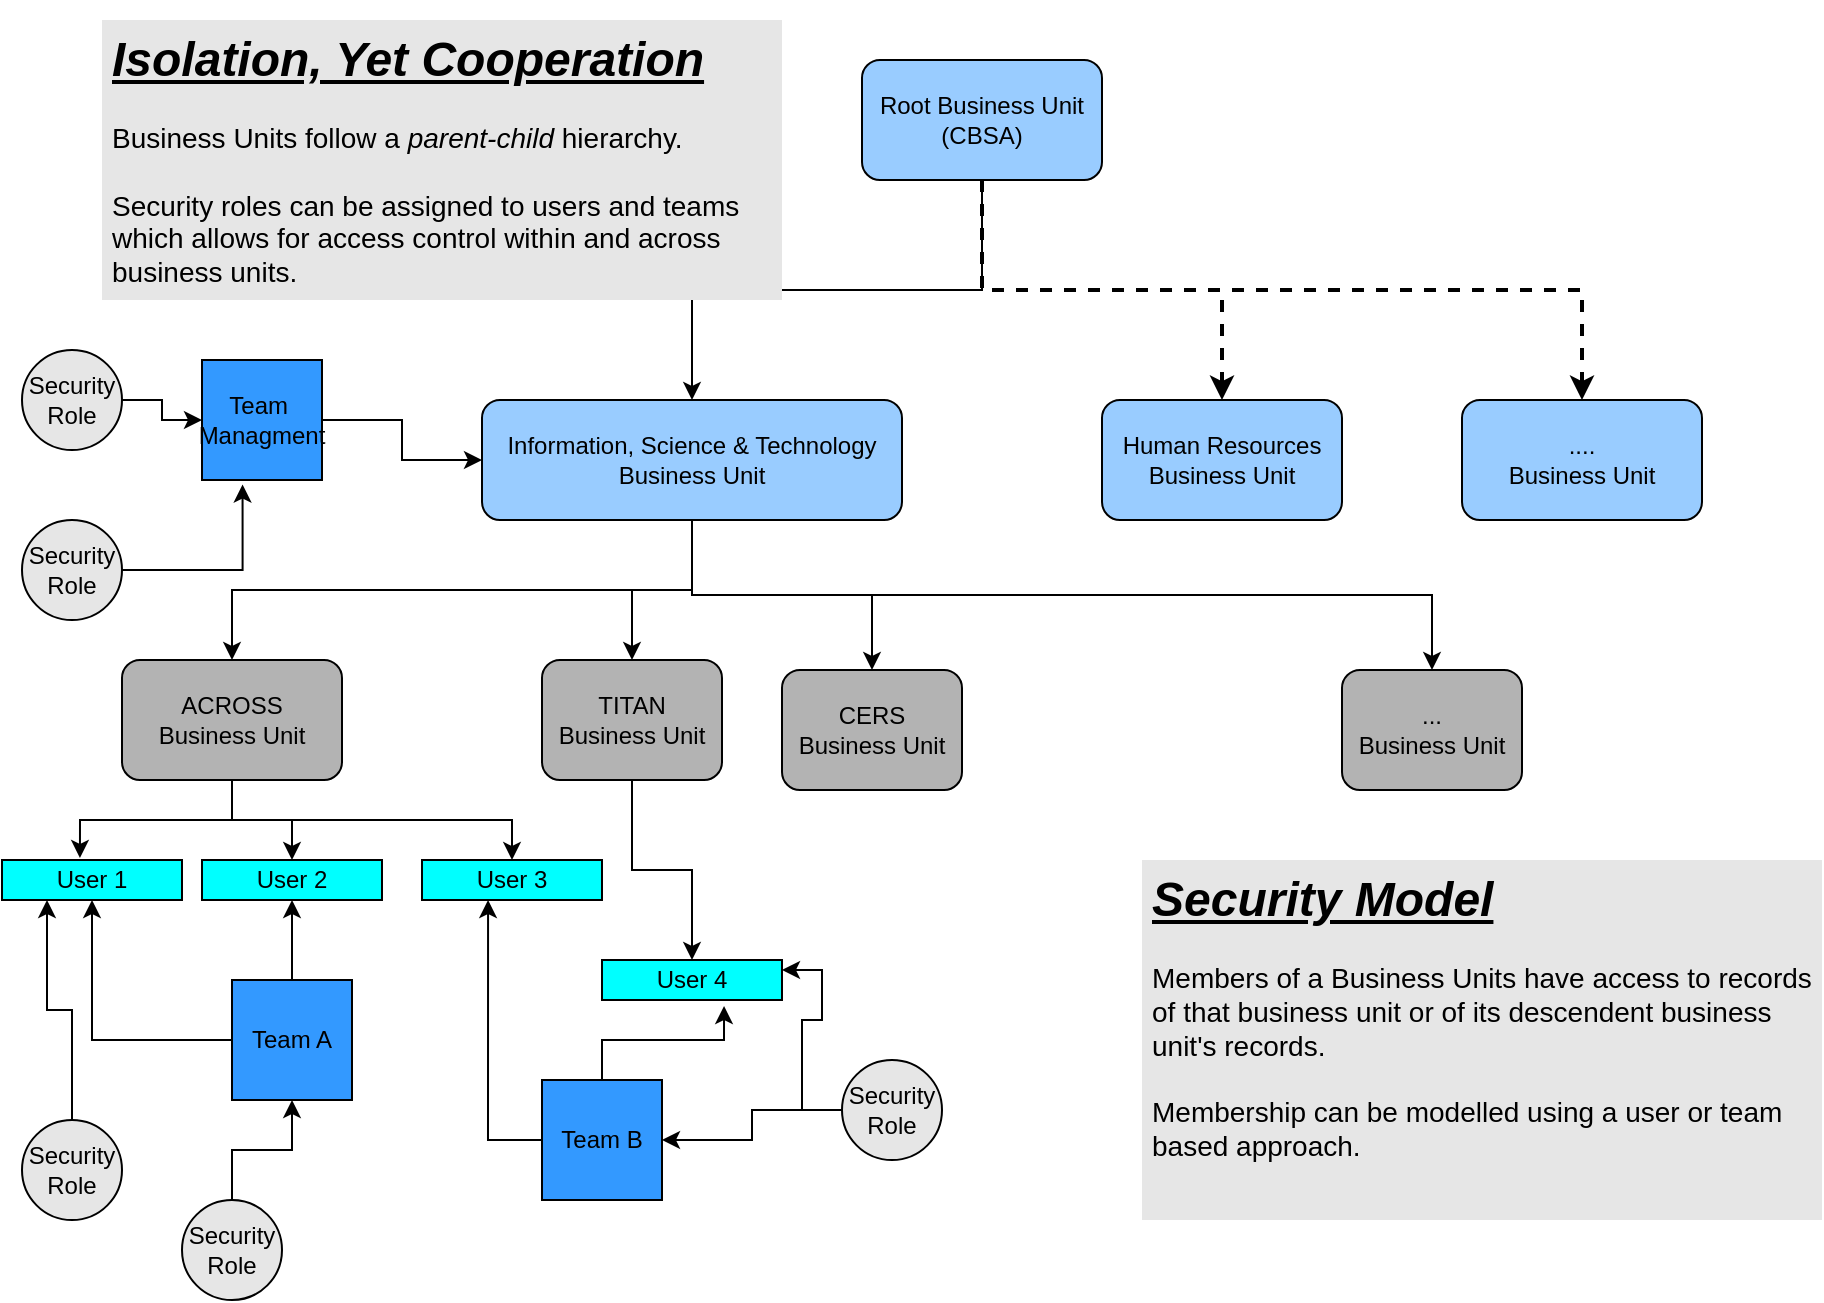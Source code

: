 <mxfile version="14.9.2" type="device"><diagram id="deQcQohj5ySMUkfJ3E9W" name="Page-1"><mxGraphModel dx="1117" dy="876" grid="1" gridSize="10" guides="1" tooltips="1" connect="1" arrows="1" fold="1" page="1" pageScale="1" pageWidth="1100" pageHeight="850" math="0" shadow="0"><root><mxCell id="0"/><mxCell id="1" parent="0"/><mxCell id="hKVff-D0VPlEuj5prb9T-4" value="" style="edgeStyle=orthogonalEdgeStyle;rounded=0;orthogonalLoop=1;jettySize=auto;html=1;fillColor=#CCCCCC;" edge="1" parent="1" source="hKVff-D0VPlEuj5prb9T-1" target="hKVff-D0VPlEuj5prb9T-3"><mxGeometry relative="1" as="geometry"/></mxCell><mxCell id="hKVff-D0VPlEuj5prb9T-6" value="" style="edgeStyle=orthogonalEdgeStyle;rounded=0;orthogonalLoop=1;jettySize=auto;html=1;dashed=1;strokeWidth=2;fillColor=#CCCCCC;" edge="1" parent="1" source="hKVff-D0VPlEuj5prb9T-1" target="hKVff-D0VPlEuj5prb9T-5"><mxGeometry relative="1" as="geometry"/></mxCell><mxCell id="hKVff-D0VPlEuj5prb9T-8" value="" style="edgeStyle=orthogonalEdgeStyle;rounded=0;orthogonalLoop=1;jettySize=auto;html=1;dashed=1;strokeWidth=2;exitX=0.5;exitY=1;exitDx=0;exitDy=0;fillColor=#CCCCCC;" edge="1" parent="1" source="hKVff-D0VPlEuj5prb9T-1" target="hKVff-D0VPlEuj5prb9T-7"><mxGeometry relative="1" as="geometry"/></mxCell><mxCell id="hKVff-D0VPlEuj5prb9T-1" value="Root Business Unit&lt;br&gt;(CBSA)" style="rounded=1;whiteSpace=wrap;html=1;fillColor=#99CCFF;" vertex="1" parent="1"><mxGeometry x="450" y="60" width="120" height="60" as="geometry"/></mxCell><mxCell id="hKVff-D0VPlEuj5prb9T-10" value="" style="edgeStyle=orthogonalEdgeStyle;rounded=0;orthogonalLoop=1;jettySize=auto;html=1;strokeWidth=1;exitX=0.5;exitY=1;exitDx=0;exitDy=0;fillColor=#CCCCCC;" edge="1" parent="1" source="hKVff-D0VPlEuj5prb9T-3" target="hKVff-D0VPlEuj5prb9T-9"><mxGeometry relative="1" as="geometry"/></mxCell><mxCell id="hKVff-D0VPlEuj5prb9T-12" value="" style="edgeStyle=orthogonalEdgeStyle;rounded=0;orthogonalLoop=1;jettySize=auto;html=1;strokeWidth=1;fillColor=#CCCCCC;" edge="1" parent="1" source="hKVff-D0VPlEuj5prb9T-3" target="hKVff-D0VPlEuj5prb9T-11"><mxGeometry relative="1" as="geometry"/></mxCell><mxCell id="hKVff-D0VPlEuj5prb9T-14" style="edgeStyle=orthogonalEdgeStyle;rounded=0;orthogonalLoop=1;jettySize=auto;html=1;entryX=0.5;entryY=0;entryDx=0;entryDy=0;strokeWidth=1;fillColor=#CCCCCC;" edge="1" parent="1" source="hKVff-D0VPlEuj5prb9T-3" target="hKVff-D0VPlEuj5prb9T-13"><mxGeometry relative="1" as="geometry"/></mxCell><mxCell id="hKVff-D0VPlEuj5prb9T-16" style="edgeStyle=orthogonalEdgeStyle;rounded=0;orthogonalLoop=1;jettySize=auto;html=1;strokeWidth=1;exitX=0.5;exitY=1;exitDx=0;exitDy=0;fillColor=#CCCCCC;" edge="1" parent="1" source="hKVff-D0VPlEuj5prb9T-3" target="hKVff-D0VPlEuj5prb9T-15"><mxGeometry relative="1" as="geometry"/></mxCell><mxCell id="hKVff-D0VPlEuj5prb9T-3" value="Information, Science &amp;amp; Technology Business Unit" style="rounded=1;whiteSpace=wrap;html=1;fillColor=#99CCFF;" vertex="1" parent="1"><mxGeometry x="260" y="230" width="210" height="60" as="geometry"/></mxCell><mxCell id="hKVff-D0VPlEuj5prb9T-5" value="Human Resources&lt;br&gt;Business Unit" style="rounded=1;whiteSpace=wrap;html=1;fillColor=#99CCFF;" vertex="1" parent="1"><mxGeometry x="570" y="230" width="120" height="60" as="geometry"/></mxCell><mxCell id="hKVff-D0VPlEuj5prb9T-7" value="....&lt;br&gt;Business Unit" style="rounded=1;whiteSpace=wrap;html=1;fillColor=#99CCFF;" vertex="1" parent="1"><mxGeometry x="750" y="230" width="120" height="60" as="geometry"/></mxCell><mxCell id="hKVff-D0VPlEuj5prb9T-20" style="edgeStyle=orthogonalEdgeStyle;rounded=0;orthogonalLoop=1;jettySize=auto;html=1;entryX=0.433;entryY=-0.05;entryDx=0;entryDy=0;entryPerimeter=0;strokeWidth=1;fillColor=#CCCCCC;" edge="1" parent="1" source="hKVff-D0VPlEuj5prb9T-9" target="hKVff-D0VPlEuj5prb9T-19"><mxGeometry relative="1" as="geometry"/></mxCell><mxCell id="hKVff-D0VPlEuj5prb9T-22" style="edgeStyle=orthogonalEdgeStyle;rounded=0;orthogonalLoop=1;jettySize=auto;html=1;entryX=0.5;entryY=0;entryDx=0;entryDy=0;strokeWidth=1;fillColor=#CCCCCC;" edge="1" parent="1" source="hKVff-D0VPlEuj5prb9T-9" target="hKVff-D0VPlEuj5prb9T-21"><mxGeometry relative="1" as="geometry"/></mxCell><mxCell id="hKVff-D0VPlEuj5prb9T-28" style="edgeStyle=orthogonalEdgeStyle;rounded=0;orthogonalLoop=1;jettySize=auto;html=1;strokeWidth=1;exitX=0.5;exitY=1;exitDx=0;exitDy=0;fillColor=#CCCCCC;" edge="1" parent="1" source="hKVff-D0VPlEuj5prb9T-9" target="hKVff-D0VPlEuj5prb9T-26"><mxGeometry relative="1" as="geometry"/></mxCell><mxCell id="hKVff-D0VPlEuj5prb9T-9" value="ACROSS&lt;br&gt;Business Unit" style="rounded=1;whiteSpace=wrap;html=1;fillColor=#B3B3B3;" vertex="1" parent="1"><mxGeometry x="80" y="360" width="110" height="60" as="geometry"/></mxCell><mxCell id="hKVff-D0VPlEuj5prb9T-30" style="edgeStyle=orthogonalEdgeStyle;rounded=0;orthogonalLoop=1;jettySize=auto;html=1;entryX=0.5;entryY=0;entryDx=0;entryDy=0;strokeWidth=1;fillColor=#CCCCCC;" edge="1" parent="1" source="hKVff-D0VPlEuj5prb9T-11" target="hKVff-D0VPlEuj5prb9T-29"><mxGeometry relative="1" as="geometry"/></mxCell><mxCell id="hKVff-D0VPlEuj5prb9T-11" value="TITAN&lt;br&gt;Business Unit" style="rounded=1;whiteSpace=wrap;html=1;fillColor=#B3B3B3;" vertex="1" parent="1"><mxGeometry x="290" y="360" width="90" height="60" as="geometry"/></mxCell><mxCell id="hKVff-D0VPlEuj5prb9T-13" value="CERS&lt;br&gt;Business Unit" style="rounded=1;whiteSpace=wrap;html=1;fillColor=#B3B3B3;" vertex="1" parent="1"><mxGeometry x="410" y="365" width="90" height="60" as="geometry"/></mxCell><mxCell id="hKVff-D0VPlEuj5prb9T-15" value="...&lt;br&gt;Business Unit" style="rounded=1;whiteSpace=wrap;html=1;fillColor=#B3B3B3;" vertex="1" parent="1"><mxGeometry x="690" y="365" width="90" height="60" as="geometry"/></mxCell><mxCell id="hKVff-D0VPlEuj5prb9T-19" value="User 1" style="rounded=0;whiteSpace=wrap;html=1;fillColor=#00FFFF;" vertex="1" parent="1"><mxGeometry x="20" y="460" width="90" height="20" as="geometry"/></mxCell><mxCell id="hKVff-D0VPlEuj5prb9T-21" value="User 2" style="rounded=0;whiteSpace=wrap;html=1;fillColor=#00FFFF;" vertex="1" parent="1"><mxGeometry x="120" y="460" width="90" height="20" as="geometry"/></mxCell><mxCell id="hKVff-D0VPlEuj5prb9T-24" style="edgeStyle=orthogonalEdgeStyle;rounded=0;orthogonalLoop=1;jettySize=auto;html=1;entryX=0.5;entryY=1;entryDx=0;entryDy=0;strokeWidth=1;fillColor=#CCCCCC;" edge="1" parent="1" source="hKVff-D0VPlEuj5prb9T-23" target="hKVff-D0VPlEuj5prb9T-19"><mxGeometry relative="1" as="geometry"/></mxCell><mxCell id="hKVff-D0VPlEuj5prb9T-25" style="edgeStyle=orthogonalEdgeStyle;rounded=0;orthogonalLoop=1;jettySize=auto;html=1;entryX=0.5;entryY=1;entryDx=0;entryDy=0;strokeWidth=1;fillColor=#CCCCCC;" edge="1" parent="1" source="hKVff-D0VPlEuj5prb9T-23" target="hKVff-D0VPlEuj5prb9T-21"><mxGeometry relative="1" as="geometry"/></mxCell><mxCell id="hKVff-D0VPlEuj5prb9T-23" value="Team A" style="whiteSpace=wrap;html=1;aspect=fixed;fillColor=#3399FF;" vertex="1" parent="1"><mxGeometry x="135" y="520" width="60" height="60" as="geometry"/></mxCell><mxCell id="hKVff-D0VPlEuj5prb9T-26" value="User 3" style="rounded=0;whiteSpace=wrap;html=1;fillColor=#00FFFF;" vertex="1" parent="1"><mxGeometry x="230" y="460" width="90" height="20" as="geometry"/></mxCell><mxCell id="hKVff-D0VPlEuj5prb9T-29" value="User 4" style="rounded=0;whiteSpace=wrap;html=1;fillColor=#00FFFF;" vertex="1" parent="1"><mxGeometry x="320" y="510" width="90" height="20" as="geometry"/></mxCell><mxCell id="hKVff-D0VPlEuj5prb9T-32" style="edgeStyle=orthogonalEdgeStyle;rounded=0;orthogonalLoop=1;jettySize=auto;html=1;entryX=0.367;entryY=1;entryDx=0;entryDy=0;entryPerimeter=0;strokeWidth=1;exitX=0;exitY=0.5;exitDx=0;exitDy=0;fillColor=#CCCCCC;" edge="1" parent="1" source="hKVff-D0VPlEuj5prb9T-31" target="hKVff-D0VPlEuj5prb9T-26"><mxGeometry relative="1" as="geometry"/></mxCell><mxCell id="hKVff-D0VPlEuj5prb9T-35" style="edgeStyle=orthogonalEdgeStyle;rounded=0;orthogonalLoop=1;jettySize=auto;html=1;entryX=0.678;entryY=1.15;entryDx=0;entryDy=0;entryPerimeter=0;strokeWidth=1;fillColor=#CCCCCC;" edge="1" parent="1" source="hKVff-D0VPlEuj5prb9T-31" target="hKVff-D0VPlEuj5prb9T-29"><mxGeometry relative="1" as="geometry"/></mxCell><mxCell id="hKVff-D0VPlEuj5prb9T-31" value="Team B" style="whiteSpace=wrap;html=1;aspect=fixed;fillColor=#3399FF;" vertex="1" parent="1"><mxGeometry x="290" y="570" width="60" height="60" as="geometry"/></mxCell><mxCell id="hKVff-D0VPlEuj5prb9T-37" style="edgeStyle=orthogonalEdgeStyle;rounded=0;orthogonalLoop=1;jettySize=auto;html=1;entryX=0.25;entryY=1;entryDx=0;entryDy=0;strokeWidth=1;fillColor=#CCCCCC;" edge="1" parent="1" source="hKVff-D0VPlEuj5prb9T-36" target="hKVff-D0VPlEuj5prb9T-19"><mxGeometry relative="1" as="geometry"/></mxCell><mxCell id="hKVff-D0VPlEuj5prb9T-36" value="Security&lt;br&gt;Role" style="ellipse;whiteSpace=wrap;html=1;aspect=fixed;fillColor=#E6E6E6;" vertex="1" parent="1"><mxGeometry x="30" y="590" width="50" height="50" as="geometry"/></mxCell><mxCell id="hKVff-D0VPlEuj5prb9T-39" style="edgeStyle=orthogonalEdgeStyle;rounded=0;orthogonalLoop=1;jettySize=auto;html=1;entryX=0.5;entryY=1;entryDx=0;entryDy=0;strokeWidth=1;fillColor=#CCCCCC;" edge="1" parent="1" source="hKVff-D0VPlEuj5prb9T-38" target="hKVff-D0VPlEuj5prb9T-23"><mxGeometry relative="1" as="geometry"/></mxCell><mxCell id="hKVff-D0VPlEuj5prb9T-38" value="Security&lt;br&gt;Role" style="ellipse;whiteSpace=wrap;html=1;aspect=fixed;fillColor=#E6E6E6;" vertex="1" parent="1"><mxGeometry x="110" y="630" width="50" height="50" as="geometry"/></mxCell><mxCell id="hKVff-D0VPlEuj5prb9T-41" style="edgeStyle=orthogonalEdgeStyle;rounded=0;orthogonalLoop=1;jettySize=auto;html=1;entryX=1;entryY=0.5;entryDx=0;entryDy=0;strokeWidth=1;fillColor=#CCCCCC;" edge="1" parent="1" source="hKVff-D0VPlEuj5prb9T-40" target="hKVff-D0VPlEuj5prb9T-31"><mxGeometry relative="1" as="geometry"/></mxCell><mxCell id="hKVff-D0VPlEuj5prb9T-42" style="edgeStyle=orthogonalEdgeStyle;rounded=0;orthogonalLoop=1;jettySize=auto;html=1;entryX=1;entryY=0.25;entryDx=0;entryDy=0;strokeWidth=1;fillColor=#CCCCCC;" edge="1" parent="1" source="hKVff-D0VPlEuj5prb9T-40" target="hKVff-D0VPlEuj5prb9T-29"><mxGeometry relative="1" as="geometry"/></mxCell><mxCell id="hKVff-D0VPlEuj5prb9T-40" value="Security&lt;br&gt;Role" style="ellipse;whiteSpace=wrap;html=1;aspect=fixed;fillColor=#E6E6E6;" vertex="1" parent="1"><mxGeometry x="440" y="560" width="50" height="50" as="geometry"/></mxCell><mxCell id="hKVff-D0VPlEuj5prb9T-43" value="&lt;h1&gt;&lt;i&gt;&lt;u&gt;Isolation, Yet Cooperation&lt;/u&gt;&lt;/i&gt;&lt;/h1&gt;&lt;div style=&quot;font-size: 14px&quot;&gt;&lt;font style=&quot;font-size: 14px&quot;&gt;Business Units follow a &lt;i&gt;parent-child&lt;/i&gt;&amp;nbsp;hierarchy.&amp;nbsp;&lt;/font&gt;&lt;/div&gt;&lt;div style=&quot;font-size: 14px&quot;&gt;&lt;font style=&quot;font-size: 14px&quot;&gt;&lt;br&gt;&lt;/font&gt;&lt;/div&gt;&lt;div style=&quot;font-size: 14px&quot;&gt;&lt;font style=&quot;font-size: 14px&quot;&gt;Security roles can be assigned to users and teams which allows for access control within and across business units.&lt;/font&gt;&lt;/div&gt;" style="text;html=1;strokeColor=none;fillColor=#E6E6E6;spacing=5;spacingTop=-20;whiteSpace=wrap;overflow=hidden;rounded=0;" vertex="1" parent="1"><mxGeometry x="70" y="40" width="340" height="140" as="geometry"/></mxCell><mxCell id="hKVff-D0VPlEuj5prb9T-45" value="&lt;h1&gt;&lt;i&gt;&lt;u&gt;Security Model&lt;/u&gt;&lt;/i&gt;&lt;/h1&gt;&lt;div style=&quot;font-size: 14px&quot;&gt;&lt;font style=&quot;font-size: 14px&quot;&gt;Members of a Business Units have access to records of that business unit or of its descendent business unit's records.&amp;nbsp;&lt;/font&gt;&lt;/div&gt;&lt;div style=&quot;font-size: 14px&quot;&gt;&lt;font style=&quot;font-size: 14px&quot;&gt;&lt;br&gt;&lt;/font&gt;&lt;/div&gt;&lt;div style=&quot;font-size: 14px&quot;&gt;&lt;font style=&quot;font-size: 14px&quot;&gt;Membership can be modelled using a user or team based approach.&lt;/font&gt;&lt;/div&gt;" style="text;html=1;strokeColor=none;fillColor=#E6E6E6;spacing=5;spacingTop=-20;whiteSpace=wrap;overflow=hidden;rounded=0;" vertex="1" parent="1"><mxGeometry x="590" y="460" width="340" height="180" as="geometry"/></mxCell><mxCell id="hKVff-D0VPlEuj5prb9T-47" style="edgeStyle=orthogonalEdgeStyle;rounded=0;orthogonalLoop=1;jettySize=auto;html=1;strokeWidth=1;fillColor=#CCCCCC;" edge="1" parent="1" source="hKVff-D0VPlEuj5prb9T-46" target="hKVff-D0VPlEuj5prb9T-3"><mxGeometry relative="1" as="geometry"/></mxCell><mxCell id="hKVff-D0VPlEuj5prb9T-46" value="Team&amp;nbsp;&lt;br&gt;Managment" style="whiteSpace=wrap;html=1;aspect=fixed;fillColor=#3399FF;" vertex="1" parent="1"><mxGeometry x="120" y="210" width="60" height="60" as="geometry"/></mxCell><mxCell id="hKVff-D0VPlEuj5prb9T-49" style="edgeStyle=orthogonalEdgeStyle;rounded=0;orthogonalLoop=1;jettySize=auto;html=1;entryX=0;entryY=0.5;entryDx=0;entryDy=0;strokeWidth=1;fillColor=#CCCCCC;" edge="1" parent="1" source="hKVff-D0VPlEuj5prb9T-48" target="hKVff-D0VPlEuj5prb9T-46"><mxGeometry relative="1" as="geometry"/></mxCell><mxCell id="hKVff-D0VPlEuj5prb9T-48" value="Security&lt;br&gt;Role" style="ellipse;whiteSpace=wrap;html=1;aspect=fixed;fillColor=#E6E6E6;" vertex="1" parent="1"><mxGeometry x="30" y="205" width="50" height="50" as="geometry"/></mxCell><mxCell id="hKVff-D0VPlEuj5prb9T-51" style="edgeStyle=orthogonalEdgeStyle;rounded=0;orthogonalLoop=1;jettySize=auto;html=1;entryX=0.338;entryY=1.038;entryDx=0;entryDy=0;entryPerimeter=0;strokeWidth=1;fillColor=#CCCCCC;" edge="1" parent="1" source="hKVff-D0VPlEuj5prb9T-50" target="hKVff-D0VPlEuj5prb9T-46"><mxGeometry relative="1" as="geometry"/></mxCell><mxCell id="hKVff-D0VPlEuj5prb9T-50" value="Security&lt;br&gt;Role" style="ellipse;whiteSpace=wrap;html=1;aspect=fixed;fillColor=#E6E6E6;" vertex="1" parent="1"><mxGeometry x="30" y="290" width="50" height="50" as="geometry"/></mxCell></root></mxGraphModel></diagram></mxfile>